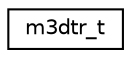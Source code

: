 digraph "Graphical Class Hierarchy"
{
 // LATEX_PDF_SIZE
  edge [fontname="Helvetica",fontsize="10",labelfontname="Helvetica",labelfontsize="10"];
  node [fontname="Helvetica",fontsize="10",shape=record];
  rankdir="LR";
  Node0 [label="m3dtr_t",height=0.2,width=0.4,color="black", fillcolor="white", style="filled",URL="$structm3dtr__t.html",tooltip=" "];
}
